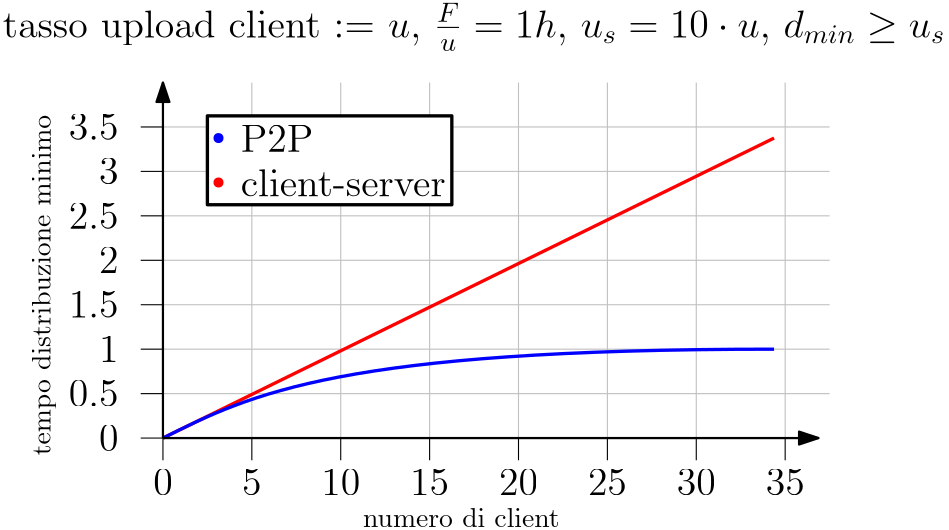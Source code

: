 <?xml version="1.0"?>
<!DOCTYPE ipe SYSTEM "ipe.dtd">
<ipe version="70218" creator="Ipe 7.2.28">
<info created="D:20240323092449" modified="D:20240323093703"/>
<ipestyle name="basic">
<symbol name="arrow/arc(spx)">
<path stroke="sym-stroke" fill="sym-stroke" pen="sym-pen">
0 0 m
-1 0.333 l
-1 -0.333 l
h
</path>
</symbol>
<symbol name="arrow/farc(spx)">
<path stroke="sym-stroke" fill="white" pen="sym-pen">
0 0 m
-1 0.333 l
-1 -0.333 l
h
</path>
</symbol>
<symbol name="arrow/ptarc(spx)">
<path stroke="sym-stroke" fill="sym-stroke" pen="sym-pen">
0 0 m
-1 0.333 l
-0.8 0 l
-1 -0.333 l
h
</path>
</symbol>
<symbol name="arrow/fptarc(spx)">
<path stroke="sym-stroke" fill="white" pen="sym-pen">
0 0 m
-1 0.333 l
-0.8 0 l
-1 -0.333 l
h
</path>
</symbol>
<symbol name="mark/circle(sx)" transformations="translations">
<path fill="sym-stroke">
0.6 0 0 0.6 0 0 e
0.4 0 0 0.4 0 0 e
</path>
</symbol>
<symbol name="mark/disk(sx)" transformations="translations">
<path fill="sym-stroke">
0.6 0 0 0.6 0 0 e
</path>
</symbol>
<symbol name="mark/fdisk(sfx)" transformations="translations">
<group>
<path fill="sym-fill">
0.5 0 0 0.5 0 0 e
</path>
<path fill="sym-stroke" fillrule="eofill">
0.6 0 0 0.6 0 0 e
0.4 0 0 0.4 0 0 e
</path>
</group>
</symbol>
<symbol name="mark/box(sx)" transformations="translations">
<path fill="sym-stroke" fillrule="eofill">
-0.6 -0.6 m
0.6 -0.6 l
0.6 0.6 l
-0.6 0.6 l
h
-0.4 -0.4 m
0.4 -0.4 l
0.4 0.4 l
-0.4 0.4 l
h
</path>
</symbol>
<symbol name="mark/square(sx)" transformations="translations">
<path fill="sym-stroke">
-0.6 -0.6 m
0.6 -0.6 l
0.6 0.6 l
-0.6 0.6 l
h
</path>
</symbol>
<symbol name="mark/fsquare(sfx)" transformations="translations">
<group>
<path fill="sym-fill">
-0.5 -0.5 m
0.5 -0.5 l
0.5 0.5 l
-0.5 0.5 l
h
</path>
<path fill="sym-stroke" fillrule="eofill">
-0.6 -0.6 m
0.6 -0.6 l
0.6 0.6 l
-0.6 0.6 l
h
-0.4 -0.4 m
0.4 -0.4 l
0.4 0.4 l
-0.4 0.4 l
h
</path>
</group>
</symbol>
<symbol name="mark/cross(sx)" transformations="translations">
<group>
<path fill="sym-stroke">
-0.43 -0.57 m
0.57 0.43 l
0.43 0.57 l
-0.57 -0.43 l
h
</path>
<path fill="sym-stroke">
-0.43 0.57 m
0.57 -0.43 l
0.43 -0.57 l
-0.57 0.43 l
h
</path>
</group>
</symbol>
<symbol name="arrow/fnormal(spx)">
<path stroke="sym-stroke" fill="white" pen="sym-pen">
0 0 m
-1 0.333 l
-1 -0.333 l
h
</path>
</symbol>
<symbol name="arrow/pointed(spx)">
<path stroke="sym-stroke" fill="sym-stroke" pen="sym-pen">
0 0 m
-1 0.333 l
-0.8 0 l
-1 -0.333 l
h
</path>
</symbol>
<symbol name="arrow/fpointed(spx)">
<path stroke="sym-stroke" fill="white" pen="sym-pen">
0 0 m
-1 0.333 l
-0.8 0 l
-1 -0.333 l
h
</path>
</symbol>
<symbol name="arrow/linear(spx)">
<path stroke="sym-stroke" pen="sym-pen">
-1 0.333 m
0 0 l
-1 -0.333 l
</path>
</symbol>
<symbol name="arrow/fdouble(spx)">
<path stroke="sym-stroke" fill="white" pen="sym-pen">
0 0 m
-1 0.333 l
-1 -0.333 l
h
-1 0 m
-2 0.333 l
-2 -0.333 l
h
</path>
</symbol>
<symbol name="arrow/double(spx)">
<path stroke="sym-stroke" fill="sym-stroke" pen="sym-pen">
0 0 m
-1 0.333 l
-1 -0.333 l
h
-1 0 m
-2 0.333 l
-2 -0.333 l
h
</path>
</symbol>
<symbol name="arrow/mid-normal(spx)">
<path stroke="sym-stroke" fill="sym-stroke" pen="sym-pen">
0.5 0 m
-0.5 0.333 l
-0.5 -0.333 l
h
</path>
</symbol>
<symbol name="arrow/mid-fnormal(spx)">
<path stroke="sym-stroke" fill="white" pen="sym-pen">
0.5 0 m
-0.5 0.333 l
-0.5 -0.333 l
h
</path>
</symbol>
<symbol name="arrow/mid-pointed(spx)">
<path stroke="sym-stroke" fill="sym-stroke" pen="sym-pen">
0.5 0 m
-0.5 0.333 l
-0.3 0 l
-0.5 -0.333 l
h
</path>
</symbol>
<symbol name="arrow/mid-fpointed(spx)">
<path stroke="sym-stroke" fill="white" pen="sym-pen">
0.5 0 m
-0.5 0.333 l
-0.3 0 l
-0.5 -0.333 l
h
</path>
</symbol>
<symbol name="arrow/mid-double(spx)">
<path stroke="sym-stroke" fill="sym-stroke" pen="sym-pen">
1 0 m
0 0.333 l
0 -0.333 l
h
0 0 m
-1 0.333 l
-1 -0.333 l
h
</path>
</symbol>
<symbol name="arrow/mid-fdouble(spx)">
<path stroke="sym-stroke" fill="white" pen="sym-pen">
1 0 m
0 0.333 l
0 -0.333 l
h
0 0 m
-1 0.333 l
-1 -0.333 l
h
</path>
</symbol>
<anglesize name="22.5 deg" value="22.5"/>
<anglesize name="30 deg" value="30"/>
<anglesize name="45 deg" value="45"/>
<anglesize name="60 deg" value="60"/>
<anglesize name="90 deg" value="90"/>
<arrowsize name="large" value="10"/>
<arrowsize name="small" value="5"/>
<arrowsize name="tiny" value="3"/>
<color name="blue" value="0 0 1"/>
<color name="brown" value="0.647 0.165 0.165"/>
<color name="darkblue" value="0 0 0.545"/>
<color name="darkcyan" value="0 0.545 0.545"/>
<color name="darkgray" value="0.663"/>
<color name="darkgreen" value="0 0.392 0"/>
<color name="darkmagenta" value="0.545 0 0.545"/>
<color name="darkorange" value="1 0.549 0"/>
<color name="darkred" value="0.545 0 0"/>
<color name="gold" value="1 0.843 0"/>
<color name="gray" value="0.745"/>
<color name="green" value="0 1 0"/>
<color name="lightblue" value="0.678 0.847 0.902"/>
<color name="lightcyan" value="0.878 1 1"/>
<color name="lightgray" value="0.827"/>
<color name="lightgreen" value="0.565 0.933 0.565"/>
<color name="lightyellow" value="1 1 0.878"/>
<color name="navy" value="0 0 0.502"/>
<color name="orange" value="1 0.647 0"/>
<color name="pink" value="1 0.753 0.796"/>
<color name="purple" value="0.627 0.125 0.941"/>
<color name="red" value="1 0 0"/>
<color name="seagreen" value="0.18 0.545 0.341"/>
<color name="turquoise" value="0.251 0.878 0.816"/>
<color name="violet" value="0.933 0.51 0.933"/>
<color name="yellow" value="1 1 0"/>
<dashstyle name="dash dot dotted" value="[4 2 1 2 1 2] 0"/>
<dashstyle name="dash dotted" value="[4 2 1 2] 0"/>
<dashstyle name="dashed" value="[4] 0"/>
<dashstyle name="dotted" value="[1 3] 0"/>
<gridsize name="10 pts (~3.5 mm)" value="10"/>
<gridsize name="14 pts (~5 mm)" value="14"/>
<gridsize name="16 pts (~6 mm)" value="16"/>
<gridsize name="20 pts (~7 mm)" value="20"/>
<gridsize name="28 pts (~10 mm)" value="28"/>
<gridsize name="32 pts (~12 mm)" value="32"/>
<gridsize name="4 pts" value="4"/>
<gridsize name="56 pts (~20 mm)" value="56"/>
<gridsize name="8 pts (~3 mm)" value="8"/>
<opacity name="10%" value="0.1"/>
<opacity name="30%" value="0.3"/>
<opacity name="50%" value="0.5"/>
<opacity name="75%" value="0.75"/>
<pen name="fat" value="1.2"/>
<pen name="heavier" value="0.8"/>
<pen name="ultrafat" value="2"/>
<symbolsize name="large" value="5"/>
<symbolsize name="small" value="2"/>
<symbolsize name="tiny" value="1.1"/>
<textsize name="Huge" value="\Huge"/>
<textsize name="LARGE" value="\LARGE"/>
<textsize name="Large" value="\Large"/>
<textsize name="footnote" value="\footnotesize"/>
<textsize name="huge" value="\huge"/>
<textsize name="large" value="\large"/>
<textsize name="script" value="\scriptsize"/>
<textsize name="small" value="\small"/>
<textsize name="tiny" value="\tiny"/>
<textstyle name="center" begin="\begin{center}" end="\end{center}"/>
<textstyle name="item" begin="\begin{itemize}\item{}" end="\end{itemize}"/>
<textstyle name="itemize" begin="\begin{itemize}" end="\end{itemize}"/>
<tiling name="falling" angle="-60" step="4" width="1"/>
<tiling name="rising" angle="30" step="4" width="1"/>
</ipestyle>
<page>
<layer name="alpha"/>
<view layers="alpha" active="alpha"/>
<text layer="alpha" transformations="translations" pos="192 624" stroke="0" type="label" width="7.024" height="9.245" depth="0" halign="center" valign="center" size="Large">0</text>
<text matrix="1 0 0 1 32 0" transformations="translations" pos="192 624" stroke="0" type="label" width="7.024" height="9.245" depth="0" halign="center" valign="center" size="Large">5</text>
<text matrix="1 0 0 1 64 0" transformations="translations" pos="192 624" stroke="0" type="label" width="14.047" height="9.245" depth="0" halign="center" valign="center" size="Large">10</text>
<text matrix="1 0 0 1 96 0" transformations="translations" pos="192 624" stroke="0" type="label" width="14.047" height="9.245" depth="0" halign="center" valign="center" size="Large">15</text>
<text matrix="1 0 0 1 128 0" transformations="translations" pos="192 624" stroke="0" type="label" width="14.047" height="9.245" depth="0" halign="center" valign="center" size="Large">20</text>
<text matrix="1 0 0 1 160 0" transformations="translations" pos="192 624" stroke="0" type="label" width="14.047" height="9.245" depth="0" halign="center" valign="center" size="Large">25</text>
<text matrix="1 0 0 1 192 0" transformations="translations" pos="192 624" stroke="0" type="label" width="14.047" height="9.245" depth="0" halign="center" valign="center" size="Large">30</text>
<text matrix="1 0 0 1 224 0" transformations="translations" pos="192 624" stroke="0" type="label" width="14.047" height="9.245" depth="0" halign="center" valign="center" size="Large">35</text>
<text matrix="1 0 0 1 -16 16" transformations="translations" pos="192 624" stroke="0" type="label" width="7.024" height="9.245" depth="0" halign="right" valign="center" size="Large">0</text>
<text matrix="1 0 0 1 -16 32" transformations="translations" pos="192 624" stroke="0" type="label" width="17.949" height="9.245" depth="0" halign="right" valign="center" size="Large">0.5</text>
<text matrix="1 0 0 1 -16 48" transformations="translations" pos="192 624" stroke="0" type="label" width="7.024" height="9.245" depth="0" halign="right" valign="center" size="Large">1</text>
<text matrix="1 0 0 1 -16 64" transformations="translations" pos="192 624" stroke="0" type="label" width="17.949" height="9.245" depth="0" halign="right" valign="center" size="Large">1.5</text>
<text matrix="1 0 0 1 -16 80" transformations="translations" pos="192 624" stroke="0" type="label" width="7.024" height="9.245" depth="0" halign="right" valign="center" size="Large">2</text>
<text matrix="1 0 0 1 -16 96" transformations="translations" pos="192 624" stroke="0" type="label" width="17.949" height="9.245" depth="0" halign="right" valign="center" size="Large">2.5</text>
<text matrix="1 0 0 1 -16 112" transformations="translations" pos="192 624" stroke="0" type="label" width="7.024" height="9.245" depth="0" halign="right" valign="center" size="Large">3</text>
<text matrix="1 0 0 1 -16 128" transformations="translations" pos="192 624" stroke="0" type="label" width="17.949" height="9.245" depth="0" halign="right" valign="center" size="Large">3.5</text>
<path stroke="0">
192 752 m
184 752 l
</path>
<path matrix="1 0 0 1 0 -16" stroke="0">
192 752 m
184 752 l
</path>
<path matrix="1 0 0 1 0 -32" stroke="0">
192 752 m
184 752 l
</path>
<path matrix="1 0 0 1 0 -48" stroke="0">
192 752 m
184 752 l
</path>
<path matrix="1 0 0 1 0 -64" stroke="0">
192 752 m
184 752 l
</path>
<path matrix="1 0 0 1 0 -80" stroke="0">
192 752 m
184 752 l
</path>
<path matrix="1 0 0 1 0 -96" stroke="0">
192 752 m
184 752 l
</path>
<path matrix="1 0 0 1 32 0" stroke="0">
192 640 m
192 632 l
</path>
<path matrix="1 0 0 1 64 0" stroke="0">
192 640 m
192 632 l
</path>
<path matrix="1 0 0 1 96 0" stroke="0">
192 640 m
192 632 l
</path>
<path matrix="1 0 0 1 128 0" stroke="0">
192 640 m
192 632 l
</path>
<path matrix="1 0 0 1 160 0" stroke="0">
192 640 m
192 632 l
</path>
<path matrix="1 0 0 1 192 0" stroke="0">
192 640 m
192 632 l
</path>
<path matrix="1 0 0 1 224 0" stroke="0">
192 640 m
192 632 l
</path>
<path stroke="0.753">
192 752 m
432 752 l
432 752 l
</path>
<path stroke="0.753">
416 640 m
416 768 l
</path>
<path matrix="1 0 0 1 -32 0" stroke="0.753">
416 640 m
416 768 l
</path>
<path matrix="1 0 0 1 -64 0" stroke="0.753">
416 640 m
416 768 l
</path>
<path matrix="1 0 0 1 -96 0" stroke="0.753">
416 640 m
416 768 l
</path>
<path matrix="1 0 0 1 -128 0" stroke="0.753">
416 640 m
416 768 l
</path>
<path matrix="1 0 0 1 -160 0" stroke="0.753">
416 640 m
416 768 l
</path>
<path matrix="1 0 0 1 -192 0" stroke="0.753">
416 640 m
416 768 l
</path>
<path matrix="1 0 0 1 0 -16" stroke="0.753">
192 752 m
432 752 l
432 752 l
</path>
<path matrix="1 0 0 1 0 -32" stroke="0.753">
192 752 m
432 752 l
432 752 l
</path>
<path matrix="1 0 0 1 0 -48" stroke="0.753">
192 752 m
432 752 l
432 752 l
</path>
<path matrix="1 0 0 1 0 -64" stroke="0.753">
192 752 m
432 752 l
432 752 l
</path>
<path matrix="1 0 0 1 0 -80" stroke="0.753">
192 752 m
432 752 l
432 752 l
</path>
<path matrix="1 0 0 1 0 -96" stroke="0.753">
192 752 m
432 752 l
432 752 l
</path>
<path stroke="1 0 0" pen="fat">
192 640 m
412 748 l
</path>
<path matrix="1 0 0 1 0 -112" stroke="0">
192 752 m
184 752 l
</path>
<path stroke="0">
192 640 m
192 632 l
</path>
<path stroke="0 0 1" pen="fat">
192 640 m
224 656
256 672
412 672 c
</path>
<path stroke="0" pen="heavier" arrow="normal/normal">
192 640 m
192 768 l
</path>
<path stroke="0" pen="heavier" arrow="normal/normal">
192 640 m
428 640 l
</path>
<path matrix="1 0 0 1 20 -56" stroke="0" fill="1" pen="fat">
188 812 m
188 780 l
276 780 l
276 812 l
h
</path>
<text matrix="1 0 0 1 28 124" transformations="translations" pos="192 624" stroke="0" type="label" width="26.138" height="9.803" depth="0" valign="center" size="Large">P2P</text>
<use matrix="1 0 0 1 20 -56" name="mark/disk(sx)" pos="192 804" size="normal" stroke="0 0 1"/>
<text matrix="1 0 0 1 28 108" transformations="translations" pos="192 624" stroke="0" type="label" width="73.826" height="9.963" depth="0" valign="center" size="Large">client-server</text>
<use matrix="1 0 0 1 20 -72" name="mark/disk(sx)" pos="192 804" size="normal" stroke="1 0 0"/>
<text matrix="1 0 0 1 -40 0" transformations="translations" pos="304 608" stroke="0" type="label" width="70.873" height="6.918" depth="0" valign="baseline">numero di client</text>
<text matrix="0.00025302 1 -1 0.00025302 759.468 329.669" pos="304 608" stroke="0" type="label" width="126" height="6.926" depth="1.93" valign="baseline">tempo distribuzione minimo
</text>
<text matrix="1 0 0 1 112 164" transformations="translations" pos="192 624" stroke="0" type="label" width="339.321" height="12.453" depth="4.95" halign="center" valign="center" size="Large">tasso upload client := $u$, $\frac{F}{u}= 1h$, $u_s=10\cdot u$, $d_{min}\ge u_s$</text>
</page>
</ipe>
